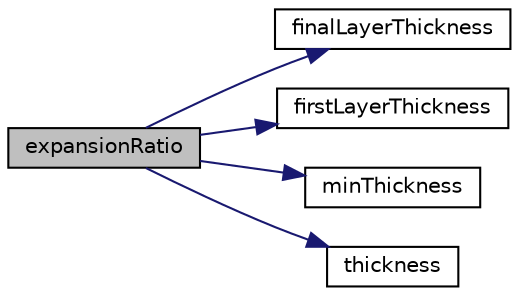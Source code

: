 digraph "expansionRatio"
{
  bgcolor="transparent";
  edge [fontname="Helvetica",fontsize="10",labelfontname="Helvetica",labelfontsize="10"];
  node [fontname="Helvetica",fontsize="10",shape=record];
  rankdir="LR";
  Node1 [label="expansionRatio",height=0.2,width=0.4,color="black", fillcolor="grey75", style="filled", fontcolor="black"];
  Node1 -> Node2 [color="midnightblue",fontsize="10",style="solid",fontname="Helvetica"];
  Node2 [label="finalLayerThickness",height=0.2,width=0.4,color="black",URL="$a01305.html#a244f95b8bc608db81feac60cc138b1ea",tooltip="Wanted thickness of the layer furthest away. "];
  Node1 -> Node3 [color="midnightblue",fontsize="10",style="solid",fontname="Helvetica"];
  Node3 [label="firstLayerThickness",height=0.2,width=0.4,color="black",URL="$a01305.html#aca306b7d128cc24a8527321cb255537c",tooltip="Wanted thickness of the layer nearest to the wall. "];
  Node1 -> Node4 [color="midnightblue",fontsize="10",style="solid",fontname="Helvetica"];
  Node4 [label="minThickness",height=0.2,width=0.4,color="black",URL="$a01305.html#ae16d2a0beff1a96dcb0501110399b5c3",tooltip="Minimum overall thickness of cell layer. If for any reason layer. "];
  Node1 -> Node5 [color="midnightblue",fontsize="10",style="solid",fontname="Helvetica"];
  Node5 [label="thickness",height=0.2,width=0.4,color="black",URL="$a01305.html#aa351f622dd0d4ef9668fe769b43a98d3",tooltip="Wanted overall thickness of all layers. "];
}
